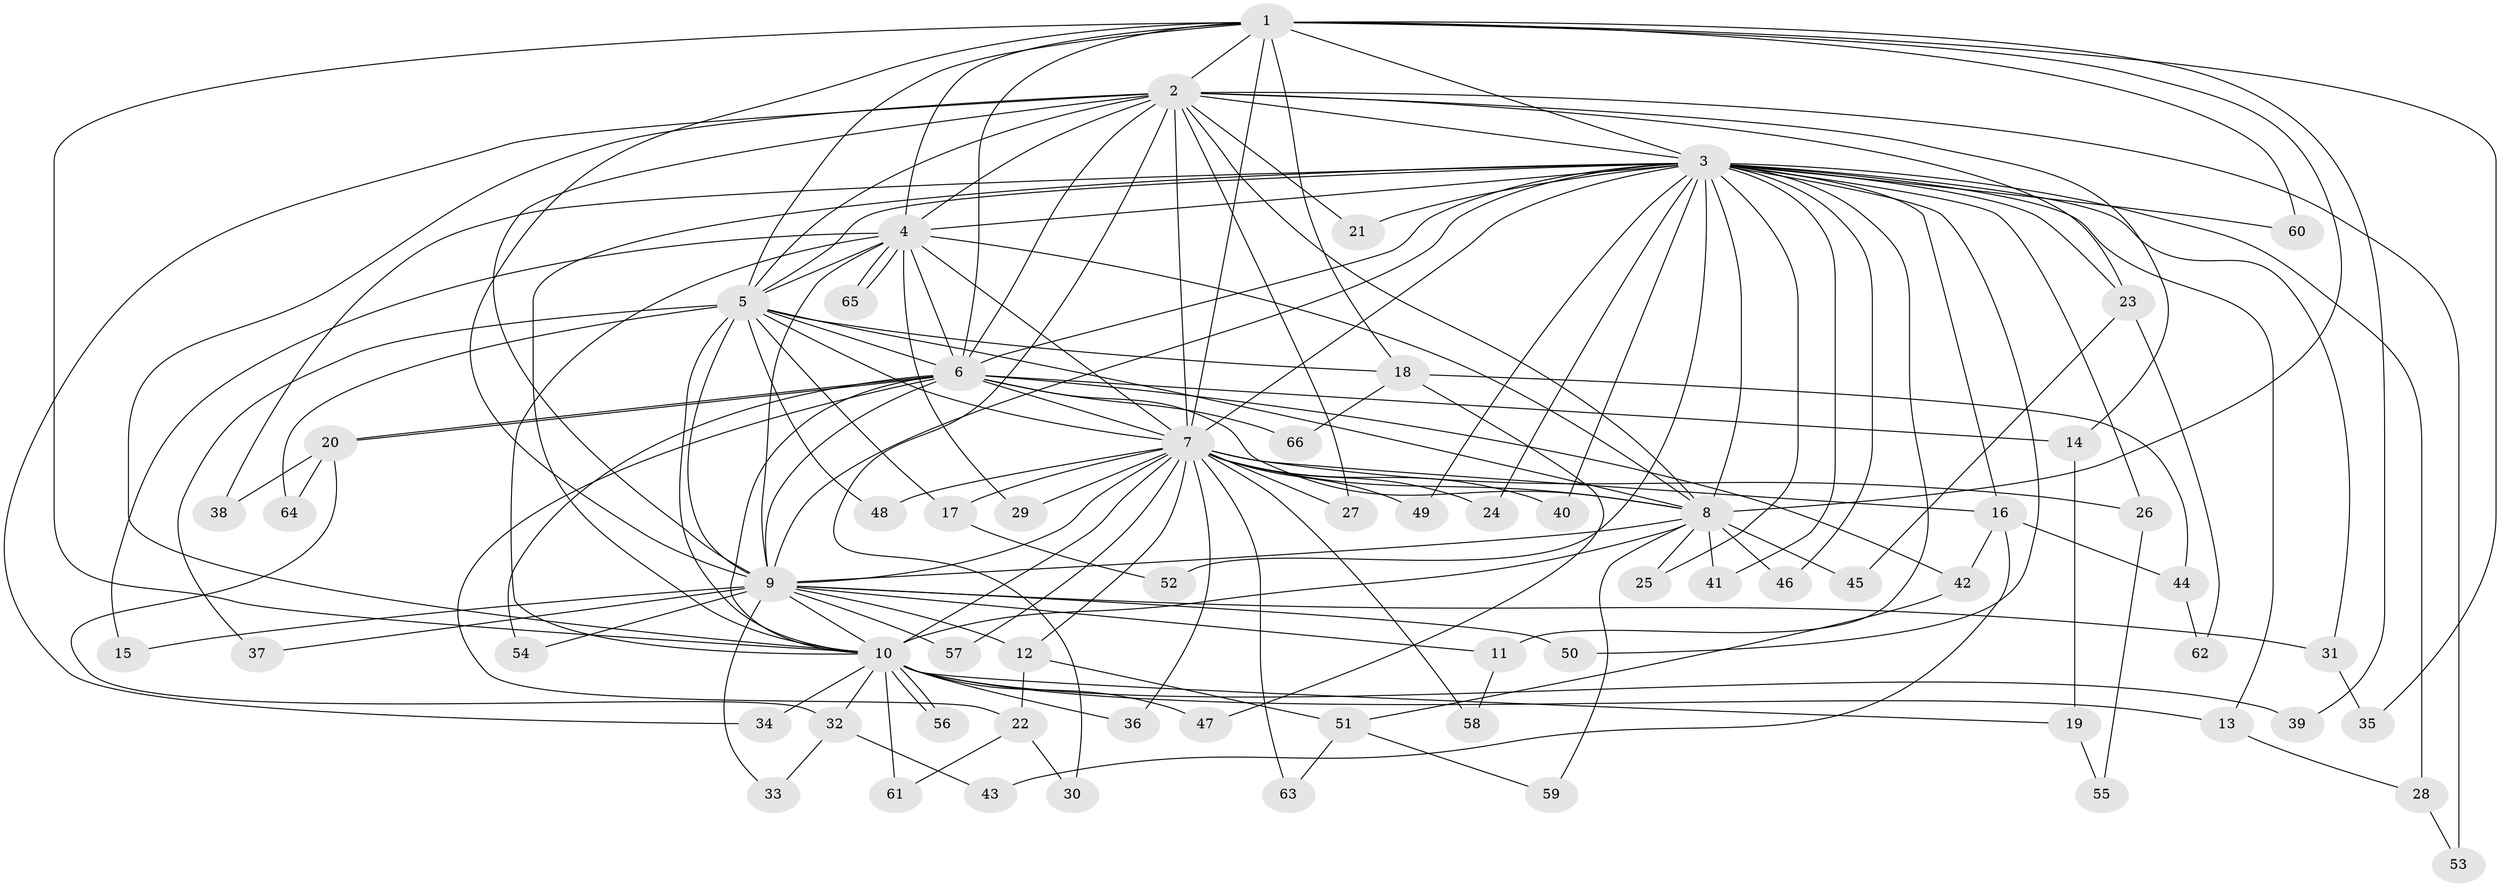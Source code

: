 // Generated by graph-tools (version 1.1) at 2025/01/03/09/25 03:01:30]
// undirected, 66 vertices, 157 edges
graph export_dot {
graph [start="1"]
  node [color=gray90,style=filled];
  1;
  2;
  3;
  4;
  5;
  6;
  7;
  8;
  9;
  10;
  11;
  12;
  13;
  14;
  15;
  16;
  17;
  18;
  19;
  20;
  21;
  22;
  23;
  24;
  25;
  26;
  27;
  28;
  29;
  30;
  31;
  32;
  33;
  34;
  35;
  36;
  37;
  38;
  39;
  40;
  41;
  42;
  43;
  44;
  45;
  46;
  47;
  48;
  49;
  50;
  51;
  52;
  53;
  54;
  55;
  56;
  57;
  58;
  59;
  60;
  61;
  62;
  63;
  64;
  65;
  66;
  1 -- 2;
  1 -- 3;
  1 -- 4;
  1 -- 5;
  1 -- 6;
  1 -- 7;
  1 -- 8;
  1 -- 9;
  1 -- 10;
  1 -- 18;
  1 -- 35;
  1 -- 39;
  1 -- 60;
  2 -- 3;
  2 -- 4;
  2 -- 5;
  2 -- 6;
  2 -- 7;
  2 -- 8;
  2 -- 9;
  2 -- 10;
  2 -- 14;
  2 -- 21;
  2 -- 23;
  2 -- 27;
  2 -- 30;
  2 -- 34;
  2 -- 53;
  3 -- 4;
  3 -- 5;
  3 -- 6;
  3 -- 7;
  3 -- 8;
  3 -- 9;
  3 -- 10;
  3 -- 11;
  3 -- 13;
  3 -- 16;
  3 -- 21;
  3 -- 23;
  3 -- 24;
  3 -- 25;
  3 -- 26;
  3 -- 28;
  3 -- 31;
  3 -- 38;
  3 -- 40;
  3 -- 41;
  3 -- 46;
  3 -- 49;
  3 -- 50;
  3 -- 52;
  3 -- 60;
  4 -- 5;
  4 -- 6;
  4 -- 7;
  4 -- 8;
  4 -- 9;
  4 -- 10;
  4 -- 15;
  4 -- 29;
  4 -- 65;
  4 -- 65;
  5 -- 6;
  5 -- 7;
  5 -- 8;
  5 -- 9;
  5 -- 10;
  5 -- 17;
  5 -- 18;
  5 -- 37;
  5 -- 48;
  5 -- 64;
  6 -- 7;
  6 -- 8;
  6 -- 9;
  6 -- 10;
  6 -- 14;
  6 -- 20;
  6 -- 20;
  6 -- 22;
  6 -- 42;
  6 -- 54;
  6 -- 66;
  7 -- 8;
  7 -- 9;
  7 -- 10;
  7 -- 12;
  7 -- 16;
  7 -- 17;
  7 -- 24;
  7 -- 26;
  7 -- 27;
  7 -- 29;
  7 -- 36;
  7 -- 40;
  7 -- 48;
  7 -- 49;
  7 -- 57;
  7 -- 58;
  7 -- 63;
  8 -- 9;
  8 -- 10;
  8 -- 25;
  8 -- 41;
  8 -- 45;
  8 -- 46;
  8 -- 59;
  9 -- 10;
  9 -- 11;
  9 -- 12;
  9 -- 15;
  9 -- 31;
  9 -- 33;
  9 -- 37;
  9 -- 50;
  9 -- 54;
  9 -- 57;
  10 -- 13;
  10 -- 19;
  10 -- 32;
  10 -- 34;
  10 -- 36;
  10 -- 39;
  10 -- 47;
  10 -- 56;
  10 -- 56;
  10 -- 61;
  11 -- 58;
  12 -- 22;
  12 -- 51;
  13 -- 28;
  14 -- 19;
  16 -- 42;
  16 -- 43;
  16 -- 44;
  17 -- 52;
  18 -- 44;
  18 -- 47;
  18 -- 66;
  19 -- 55;
  20 -- 32;
  20 -- 38;
  20 -- 64;
  22 -- 30;
  22 -- 61;
  23 -- 45;
  23 -- 62;
  26 -- 55;
  28 -- 53;
  31 -- 35;
  32 -- 33;
  32 -- 43;
  42 -- 51;
  44 -- 62;
  51 -- 59;
  51 -- 63;
}
